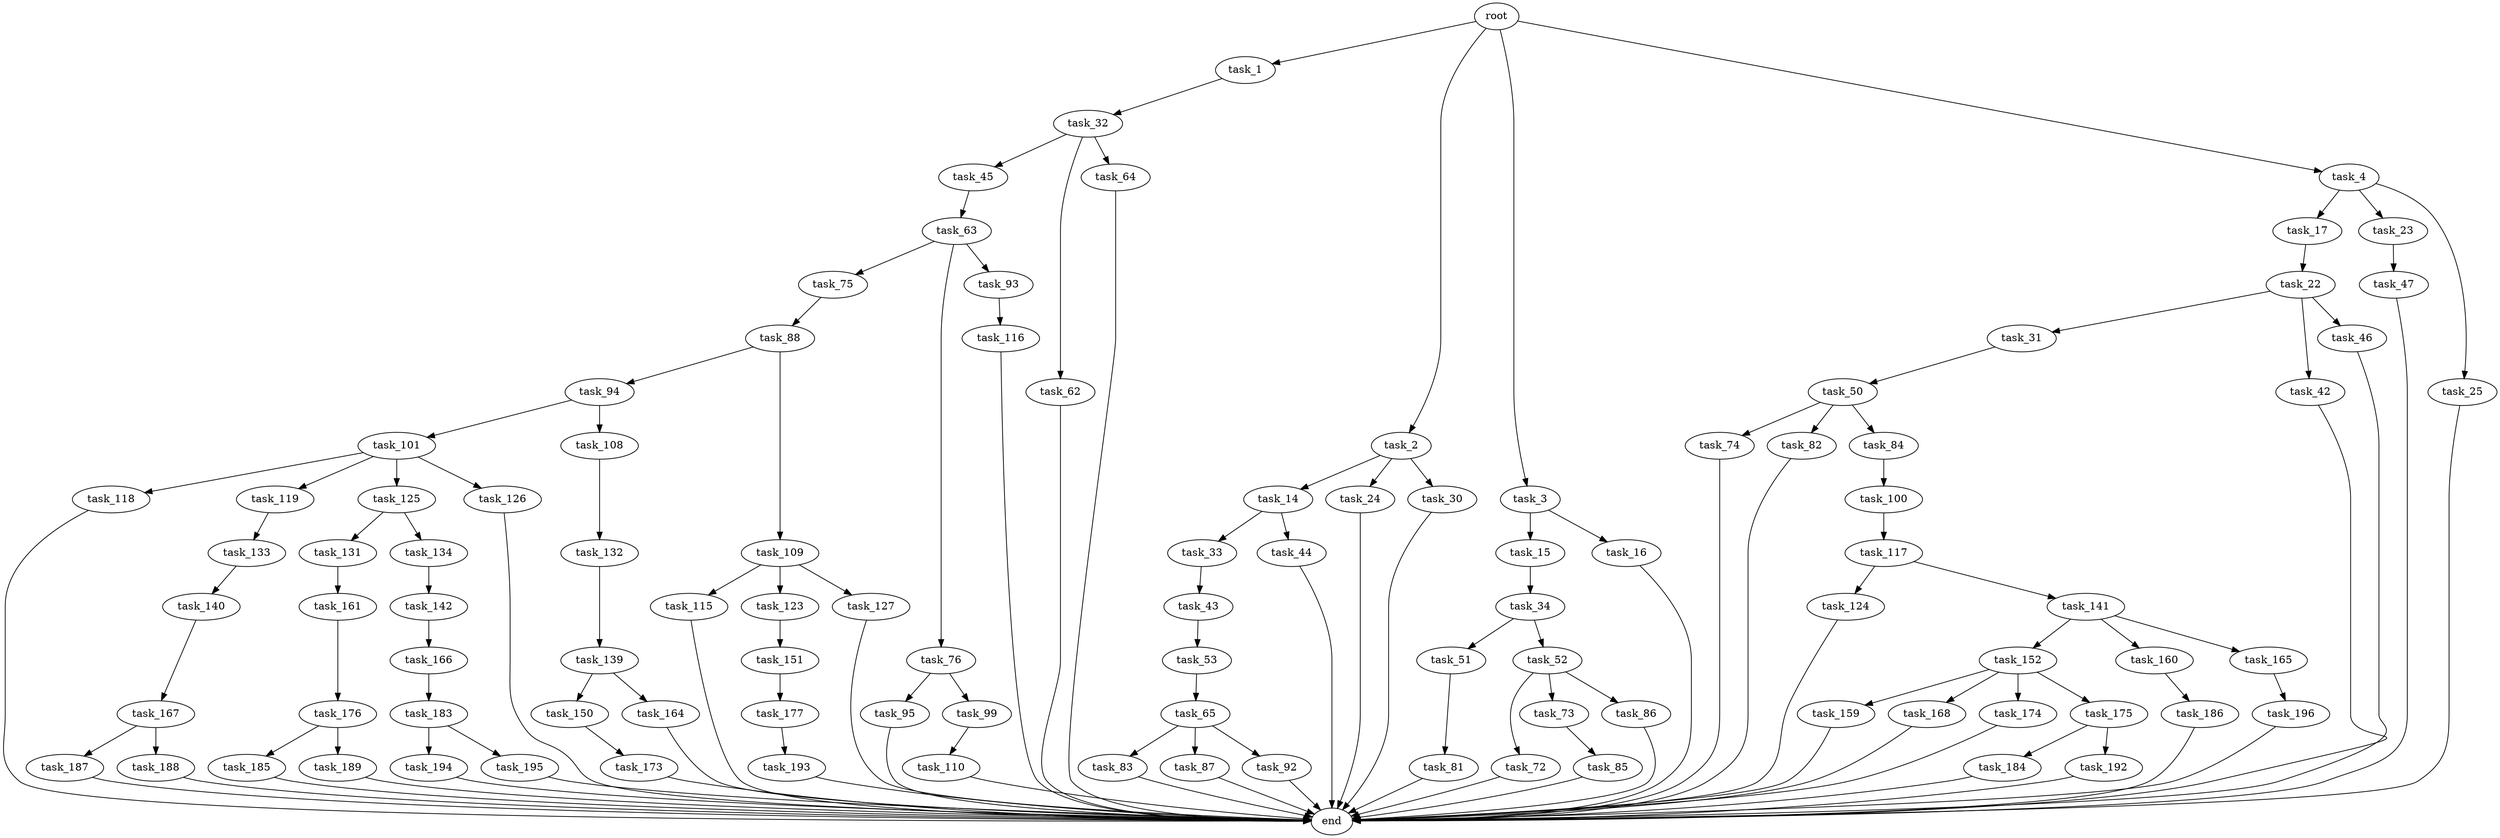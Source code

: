digraph G {
  root [size="0.000000"];
  task_1 [size="34861040053.000000"];
  task_2 [size="470339643433.000000"];
  task_3 [size="522470392268.000000"];
  task_4 [size="231928233984.000000"];
  task_32 [size="68719476736.000000"];
  task_14 [size="3362839777.000000"];
  task_24 [size="368293445632.000000"];
  task_30 [size="134217728000.000000"];
  task_15 [size="18503219779.000000"];
  task_16 [size="1073741824000.000000"];
  task_17 [size="231928233984.000000"];
  task_23 [size="204308893176.000000"];
  task_25 [size="143852991932.000000"];
  task_33 [size="12475717545.000000"];
  task_44 [size="231928233984.000000"];
  task_34 [size="169648230128.000000"];
  end [size="0.000000"];
  task_22 [size="103133612844.000000"];
  task_31 [size="782757789696.000000"];
  task_42 [size="7647721980.000000"];
  task_46 [size="81097136371.000000"];
  task_47 [size="1913997460.000000"];
  task_50 [size="7115510572.000000"];
  task_45 [size="14305856833.000000"];
  task_62 [size="231928233984.000000"];
  task_64 [size="683203654958.000000"];
  task_43 [size="231928233984.000000"];
  task_51 [size="1073741824000.000000"];
  task_52 [size="106928863002.000000"];
  task_53 [size="30927389209.000000"];
  task_63 [size="437864414859.000000"];
  task_74 [size="528188324391.000000"];
  task_82 [size="8589934592.000000"];
  task_84 [size="562481414643.000000"];
  task_81 [size="134217728000.000000"];
  task_72 [size="392652257588.000000"];
  task_73 [size="1073741824000.000000"];
  task_86 [size="23743340380.000000"];
  task_65 [size="68719476736.000000"];
  task_75 [size="68719476736.000000"];
  task_76 [size="23882396906.000000"];
  task_93 [size="28991029248.000000"];
  task_83 [size="26119049394.000000"];
  task_87 [size="28991029248.000000"];
  task_92 [size="231928233984.000000"];
  task_85 [size="1073741824000.000000"];
  task_88 [size="3875722148.000000"];
  task_95 [size="8589934592.000000"];
  task_99 [size="965758227944.000000"];
  task_100 [size="134217728000.000000"];
  task_94 [size="28991029248.000000"];
  task_109 [size="337548401555.000000"];
  task_116 [size="782757789696.000000"];
  task_101 [size="42665777816.000000"];
  task_108 [size="6595248885.000000"];
  task_110 [size="6769274107.000000"];
  task_117 [size="325122615538.000000"];
  task_118 [size="779407625.000000"];
  task_119 [size="531475955371.000000"];
  task_125 [size="253687847633.000000"];
  task_126 [size="24131432000.000000"];
  task_132 [size="12755475902.000000"];
  task_115 [size="53314157822.000000"];
  task_123 [size="2433656439.000000"];
  task_127 [size="782757789696.000000"];
  task_124 [size="34677175593.000000"];
  task_141 [size="134217728000.000000"];
  task_133 [size="1985741658.000000"];
  task_151 [size="565189433.000000"];
  task_131 [size="1738033985.000000"];
  task_134 [size="3904835796.000000"];
  task_161 [size="12691742984.000000"];
  task_139 [size="134217728000.000000"];
  task_140 [size="16500519444.000000"];
  task_142 [size="852797935912.000000"];
  task_150 [size="28991029248.000000"];
  task_164 [size="782757789696.000000"];
  task_167 [size="368293445632.000000"];
  task_152 [size="1015886046015.000000"];
  task_160 [size="51585609372.000000"];
  task_165 [size="7935481748.000000"];
  task_166 [size="254086136044.000000"];
  task_173 [size="3903605324.000000"];
  task_177 [size="6788781619.000000"];
  task_159 [size="2092943668.000000"];
  task_168 [size="182757238582.000000"];
  task_174 [size="152894569269.000000"];
  task_175 [size="368293445632.000000"];
  task_186 [size="7552688409.000000"];
  task_176 [size="25252715178.000000"];
  task_196 [size="368293445632.000000"];
  task_183 [size="8193575142.000000"];
  task_187 [size="188467044216.000000"];
  task_188 [size="368293445632.000000"];
  task_184 [size="1227830931.000000"];
  task_192 [size="5978281639.000000"];
  task_185 [size="28991029248.000000"];
  task_189 [size="551405800746.000000"];
  task_193 [size="28991029248.000000"];
  task_194 [size="14996034681.000000"];
  task_195 [size="80330349176.000000"];

  root -> task_1 [size="1.000000"];
  root -> task_2 [size="1.000000"];
  root -> task_3 [size="1.000000"];
  root -> task_4 [size="1.000000"];
  task_1 -> task_32 [size="838860800.000000"];
  task_2 -> task_14 [size="301989888.000000"];
  task_2 -> task_24 [size="301989888.000000"];
  task_2 -> task_30 [size="301989888.000000"];
  task_3 -> task_15 [size="679477248.000000"];
  task_3 -> task_16 [size="679477248.000000"];
  task_4 -> task_17 [size="301989888.000000"];
  task_4 -> task_23 [size="301989888.000000"];
  task_4 -> task_25 [size="301989888.000000"];
  task_32 -> task_45 [size="134217728.000000"];
  task_32 -> task_62 [size="134217728.000000"];
  task_32 -> task_64 [size="134217728.000000"];
  task_14 -> task_33 [size="301989888.000000"];
  task_14 -> task_44 [size="301989888.000000"];
  task_24 -> end [size="1.000000"];
  task_30 -> end [size="1.000000"];
  task_15 -> task_34 [size="33554432.000000"];
  task_16 -> end [size="1.000000"];
  task_17 -> task_22 [size="301989888.000000"];
  task_23 -> task_47 [size="134217728.000000"];
  task_25 -> end [size="1.000000"];
  task_33 -> task_43 [size="209715200.000000"];
  task_44 -> end [size="1.000000"];
  task_34 -> task_51 [size="536870912.000000"];
  task_34 -> task_52 [size="536870912.000000"];
  task_22 -> task_31 [size="134217728.000000"];
  task_22 -> task_42 [size="134217728.000000"];
  task_22 -> task_46 [size="134217728.000000"];
  task_31 -> task_50 [size="679477248.000000"];
  task_42 -> end [size="1.000000"];
  task_46 -> end [size="1.000000"];
  task_47 -> end [size="1.000000"];
  task_50 -> task_74 [size="838860800.000000"];
  task_50 -> task_82 [size="838860800.000000"];
  task_50 -> task_84 [size="838860800.000000"];
  task_45 -> task_63 [size="411041792.000000"];
  task_62 -> end [size="1.000000"];
  task_64 -> end [size="1.000000"];
  task_43 -> task_53 [size="301989888.000000"];
  task_51 -> task_81 [size="838860800.000000"];
  task_52 -> task_72 [size="75497472.000000"];
  task_52 -> task_73 [size="75497472.000000"];
  task_52 -> task_86 [size="75497472.000000"];
  task_53 -> task_65 [size="75497472.000000"];
  task_63 -> task_75 [size="301989888.000000"];
  task_63 -> task_76 [size="301989888.000000"];
  task_63 -> task_93 [size="301989888.000000"];
  task_74 -> end [size="1.000000"];
  task_82 -> end [size="1.000000"];
  task_84 -> task_100 [size="411041792.000000"];
  task_81 -> end [size="1.000000"];
  task_72 -> end [size="1.000000"];
  task_73 -> task_85 [size="838860800.000000"];
  task_86 -> end [size="1.000000"];
  task_65 -> task_83 [size="134217728.000000"];
  task_65 -> task_87 [size="134217728.000000"];
  task_65 -> task_92 [size="134217728.000000"];
  task_75 -> task_88 [size="134217728.000000"];
  task_76 -> task_95 [size="536870912.000000"];
  task_76 -> task_99 [size="536870912.000000"];
  task_93 -> task_116 [size="75497472.000000"];
  task_83 -> end [size="1.000000"];
  task_87 -> end [size="1.000000"];
  task_92 -> end [size="1.000000"];
  task_85 -> end [size="1.000000"];
  task_88 -> task_94 [size="134217728.000000"];
  task_88 -> task_109 [size="134217728.000000"];
  task_95 -> end [size="1.000000"];
  task_99 -> task_110 [size="679477248.000000"];
  task_100 -> task_117 [size="209715200.000000"];
  task_94 -> task_101 [size="75497472.000000"];
  task_94 -> task_108 [size="75497472.000000"];
  task_109 -> task_115 [size="838860800.000000"];
  task_109 -> task_123 [size="838860800.000000"];
  task_109 -> task_127 [size="838860800.000000"];
  task_116 -> end [size="1.000000"];
  task_101 -> task_118 [size="838860800.000000"];
  task_101 -> task_119 [size="838860800.000000"];
  task_101 -> task_125 [size="838860800.000000"];
  task_101 -> task_126 [size="838860800.000000"];
  task_108 -> task_132 [size="134217728.000000"];
  task_110 -> end [size="1.000000"];
  task_117 -> task_124 [size="209715200.000000"];
  task_117 -> task_141 [size="209715200.000000"];
  task_118 -> end [size="1.000000"];
  task_119 -> task_133 [size="411041792.000000"];
  task_125 -> task_131 [size="209715200.000000"];
  task_125 -> task_134 [size="209715200.000000"];
  task_126 -> end [size="1.000000"];
  task_132 -> task_139 [size="209715200.000000"];
  task_115 -> end [size="1.000000"];
  task_123 -> task_151 [size="301989888.000000"];
  task_127 -> end [size="1.000000"];
  task_124 -> end [size="1.000000"];
  task_141 -> task_152 [size="209715200.000000"];
  task_141 -> task_160 [size="209715200.000000"];
  task_141 -> task_165 [size="209715200.000000"];
  task_133 -> task_140 [size="33554432.000000"];
  task_151 -> task_177 [size="33554432.000000"];
  task_131 -> task_161 [size="33554432.000000"];
  task_134 -> task_142 [size="134217728.000000"];
  task_161 -> task_176 [size="411041792.000000"];
  task_139 -> task_150 [size="209715200.000000"];
  task_139 -> task_164 [size="209715200.000000"];
  task_140 -> task_167 [size="838860800.000000"];
  task_142 -> task_166 [size="536870912.000000"];
  task_150 -> task_173 [size="75497472.000000"];
  task_164 -> end [size="1.000000"];
  task_167 -> task_187 [size="411041792.000000"];
  task_167 -> task_188 [size="411041792.000000"];
  task_152 -> task_159 [size="838860800.000000"];
  task_152 -> task_168 [size="838860800.000000"];
  task_152 -> task_174 [size="838860800.000000"];
  task_152 -> task_175 [size="838860800.000000"];
  task_160 -> task_186 [size="134217728.000000"];
  task_165 -> task_196 [size="134217728.000000"];
  task_166 -> task_183 [size="536870912.000000"];
  task_173 -> end [size="1.000000"];
  task_177 -> task_193 [size="209715200.000000"];
  task_159 -> end [size="1.000000"];
  task_168 -> end [size="1.000000"];
  task_174 -> end [size="1.000000"];
  task_175 -> task_184 [size="411041792.000000"];
  task_175 -> task_192 [size="411041792.000000"];
  task_186 -> end [size="1.000000"];
  task_176 -> task_185 [size="411041792.000000"];
  task_176 -> task_189 [size="411041792.000000"];
  task_196 -> end [size="1.000000"];
  task_183 -> task_194 [size="301989888.000000"];
  task_183 -> task_195 [size="301989888.000000"];
  task_187 -> end [size="1.000000"];
  task_188 -> end [size="1.000000"];
  task_184 -> end [size="1.000000"];
  task_192 -> end [size="1.000000"];
  task_185 -> end [size="1.000000"];
  task_189 -> end [size="1.000000"];
  task_193 -> end [size="1.000000"];
  task_194 -> end [size="1.000000"];
  task_195 -> end [size="1.000000"];
}
